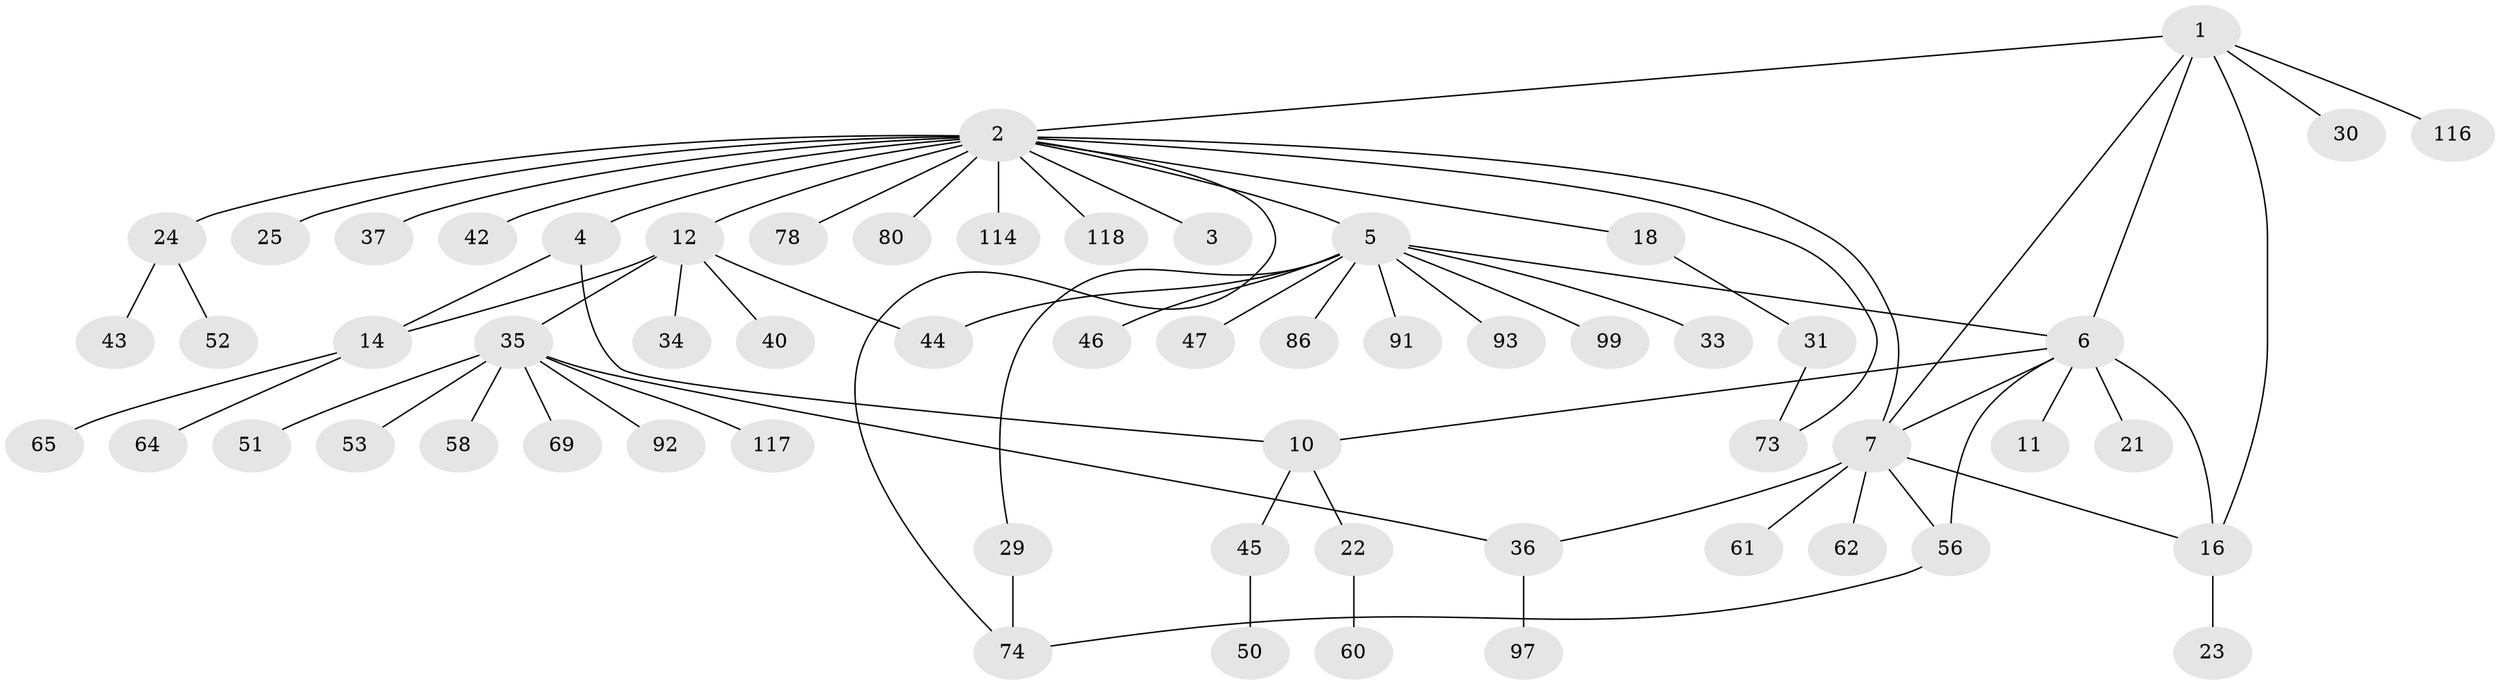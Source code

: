 // original degree distribution, {6: 0.00847457627118644, 23: 0.00847457627118644, 1: 0.6271186440677966, 2: 0.1440677966101695, 13: 0.00847457627118644, 11: 0.01694915254237288, 7: 0.01694915254237288, 4: 0.0423728813559322, 3: 0.09322033898305085, 5: 0.01694915254237288, 9: 0.00847457627118644, 8: 0.00847457627118644}
// Generated by graph-tools (version 1.1) at 2025/14/03/09/25 04:14:38]
// undirected, 59 vertices, 71 edges
graph export_dot {
graph [start="1"]
  node [color=gray90,style=filled];
  1;
  2 [super="+41+15+38+13"];
  3;
  4 [super="+67"];
  5 [super="+8+9"];
  6 [super="+27+26+17+20+115+70"];
  7 [super="+32"];
  10;
  11;
  12 [super="+71+72+94+95+48"];
  14;
  16 [super="+19+28+66+68"];
  18 [super="+88"];
  21;
  22;
  23;
  24 [super="+105+59"];
  25;
  29 [super="+39+100+104+108+107+109+79"];
  30;
  31;
  33;
  34;
  35;
  36 [super="+49"];
  37;
  40 [super="+55"];
  42 [super="+96"];
  43;
  44 [super="+63"];
  45;
  46 [super="+82"];
  47 [super="+89+113"];
  50;
  51;
  52;
  53;
  56;
  58;
  60;
  61;
  62;
  64;
  65 [super="+103"];
  69;
  73 [super="+75"];
  74 [super="+106+102+77+90"];
  78;
  80;
  86;
  91;
  92;
  93;
  97;
  99;
  114;
  116;
  117;
  118;
  1 -- 2;
  1 -- 6;
  1 -- 16;
  1 -- 30;
  1 -- 116;
  1 -- 7;
  2 -- 3;
  2 -- 4;
  2 -- 5 [weight=2];
  2 -- 7;
  2 -- 12;
  2 -- 18;
  2 -- 24 [weight=2];
  2 -- 25;
  2 -- 37;
  2 -- 42;
  2 -- 73;
  2 -- 74;
  2 -- 78;
  2 -- 80;
  2 -- 114;
  2 -- 118;
  4 -- 10;
  4 -- 14;
  5 -- 29;
  5 -- 33;
  5 -- 46;
  5 -- 47;
  5 -- 86;
  5 -- 91;
  5 -- 93;
  5 -- 99;
  5 -- 6 [weight=2];
  5 -- 44;
  6 -- 10;
  6 -- 11;
  6 -- 21;
  6 -- 56;
  6 -- 16;
  6 -- 7;
  7 -- 56;
  7 -- 61;
  7 -- 62;
  7 -- 16;
  7 -- 36;
  10 -- 22;
  10 -- 45;
  12 -- 14;
  12 -- 34;
  12 -- 35;
  12 -- 40;
  12 -- 44;
  14 -- 64;
  14 -- 65;
  16 -- 23;
  18 -- 31;
  22 -- 60;
  24 -- 43;
  24 -- 52;
  29 -- 74;
  31 -- 73;
  35 -- 36;
  35 -- 51;
  35 -- 53;
  35 -- 58;
  35 -- 69;
  35 -- 92;
  35 -- 117;
  36 -- 97;
  45 -- 50;
  56 -- 74;
}
